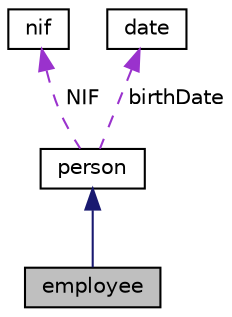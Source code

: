 digraph G
{
  edge [fontname="Helvetica",fontsize="10",labelfontname="Helvetica",labelfontsize="10"];
  node [fontname="Helvetica",fontsize="10",shape=record];
  Node1 [label="employee",height=0.2,width=0.4,color="black", fillcolor="grey75", style="filled" fontcolor="black"];
  Node2 -> Node1 [dir="back",color="midnightblue",fontsize="10",style="solid",fontname="Helvetica"];
  Node2 [label="person",height=0.2,width=0.4,color="black", fillcolor="white", style="filled",URL="$classperson.html",tooltip="Super-Class Person."];
  Node3 -> Node2 [dir="back",color="darkorchid3",fontsize="10",style="dashed",label=" NIF" ,fontname="Helvetica"];
  Node3 [label="nif",height=0.2,width=0.4,color="black", fillcolor="white", style="filled",URL="$classnif.html",tooltip="Numero de Identificao Fiscal with 9 fields."];
  Node4 -> Node2 [dir="back",color="darkorchid3",fontsize="10",style="dashed",label=" birthDate" ,fontname="Helvetica"];
  Node4 [label="date",height=0.2,width=0.4,color="black", fillcolor="white", style="filled",URL="$classdate.html",tooltip="Class Date."];
}
